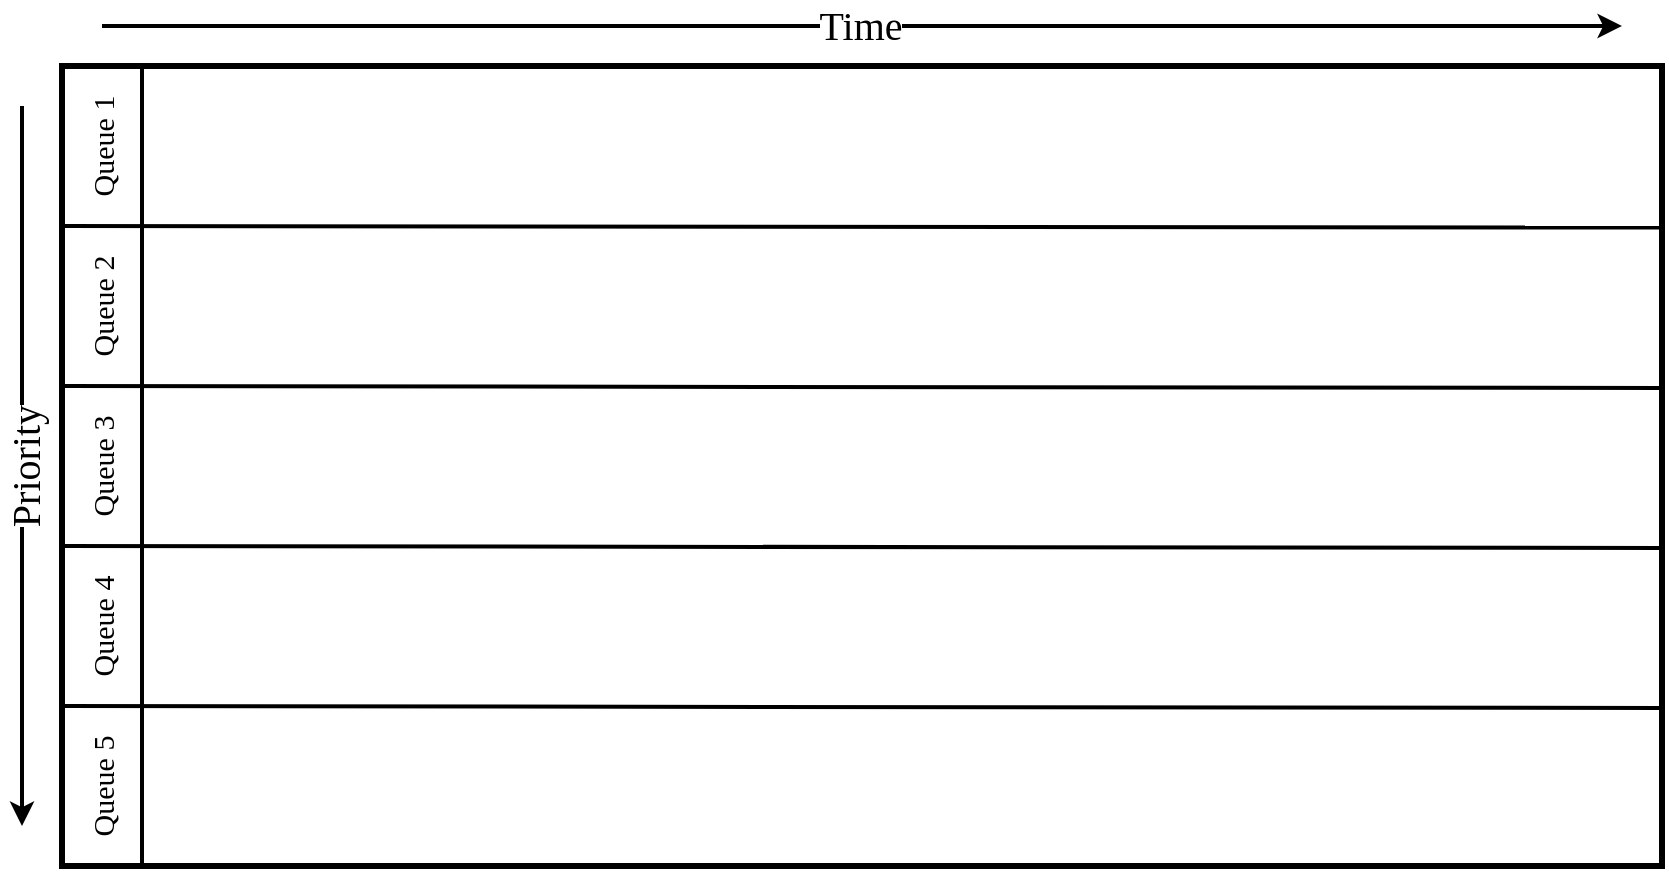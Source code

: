 <mxfile version="25.0.3">
  <diagram name="Page-1" id="cF0Ei5GIZtM5yR_saLvY">
    <mxGraphModel dx="1250" dy="853" grid="1" gridSize="10" guides="1" tooltips="1" connect="1" arrows="1" fold="1" page="1" pageScale="1" pageWidth="850" pageHeight="1100" math="0" shadow="0">
      <root>
        <mxCell id="0" />
        <mxCell id="1" parent="0" />
        <mxCell id="-HOPGf1j6_DcTNOlF0FS-5" value="" style="rounded=0;whiteSpace=wrap;html=1;fillColor=none;strokeWidth=3;" vertex="1" parent="1">
          <mxGeometry x="40" y="40" width="800" height="400" as="geometry" />
        </mxCell>
        <mxCell id="-HOPGf1j6_DcTNOlF0FS-8" value="" style="endArrow=none;html=1;rounded=0;exitX=0;exitY=0.098;exitDx=0;exitDy=0;exitPerimeter=0;strokeWidth=2;" edge="1" parent="1">
          <mxGeometry width="50" height="50" relative="1" as="geometry">
            <mxPoint x="40" y="120.0" as="sourcePoint" />
            <mxPoint x="840" y="120.8" as="targetPoint" />
          </mxGeometry>
        </mxCell>
        <mxCell id="-HOPGf1j6_DcTNOlF0FS-9" value="" style="endArrow=none;html=1;rounded=0;exitX=0;exitY=0.098;exitDx=0;exitDy=0;exitPerimeter=0;strokeWidth=2;" edge="1" parent="1">
          <mxGeometry width="50" height="50" relative="1" as="geometry">
            <mxPoint x="40" y="200" as="sourcePoint" />
            <mxPoint x="840" y="201" as="targetPoint" />
          </mxGeometry>
        </mxCell>
        <mxCell id="-HOPGf1j6_DcTNOlF0FS-10" value="" style="endArrow=none;html=1;rounded=0;exitX=0;exitY=0.098;exitDx=0;exitDy=0;exitPerimeter=0;strokeWidth=2;" edge="1" parent="1">
          <mxGeometry width="50" height="50" relative="1" as="geometry">
            <mxPoint x="40" y="280" as="sourcePoint" />
            <mxPoint x="840" y="281" as="targetPoint" />
          </mxGeometry>
        </mxCell>
        <mxCell id="-HOPGf1j6_DcTNOlF0FS-11" value="" style="endArrow=none;html=1;rounded=0;exitX=0;exitY=0.098;exitDx=0;exitDy=0;exitPerimeter=0;strokeWidth=2;" edge="1" parent="1">
          <mxGeometry width="50" height="50" relative="1" as="geometry">
            <mxPoint x="40" y="360" as="sourcePoint" />
            <mxPoint x="840" y="361" as="targetPoint" />
          </mxGeometry>
        </mxCell>
        <mxCell id="-HOPGf1j6_DcTNOlF0FS-12" value="" style="endArrow=none;html=1;rounded=0;strokeWidth=2;" edge="1" parent="1">
          <mxGeometry width="50" height="50" relative="1" as="geometry">
            <mxPoint x="80" y="440" as="sourcePoint" />
            <mxPoint x="80" y="40" as="targetPoint" />
          </mxGeometry>
        </mxCell>
        <mxCell id="-HOPGf1j6_DcTNOlF0FS-13" value="&lt;p&gt;&lt;font style=&quot;font-size: 15px;&quot; face=&quot;EB Garamond&quot;&gt;Queue 1&lt;/font&gt;&lt;/p&gt;" style="text;html=1;align=center;verticalAlign=middle;whiteSpace=wrap;rounded=0;rotation=-90;" vertex="1" parent="1">
          <mxGeometry x="25" y="65" width="70" height="30" as="geometry" />
        </mxCell>
        <mxCell id="-HOPGf1j6_DcTNOlF0FS-14" value="&lt;p&gt;&lt;font style=&quot;font-size: 15px;&quot; face=&quot;EB Garamond&quot;&gt;Queue 2&lt;br&gt;&lt;/font&gt;&lt;/p&gt;" style="text;html=1;align=center;verticalAlign=middle;whiteSpace=wrap;rounded=0;rotation=-90;" vertex="1" parent="1">
          <mxGeometry x="25" y="145" width="70" height="30" as="geometry" />
        </mxCell>
        <mxCell id="-HOPGf1j6_DcTNOlF0FS-15" value="&lt;p&gt;&lt;font style=&quot;font-size: 15px;&quot; face=&quot;EB Garamond&quot;&gt;Queue 3&lt;br&gt;&lt;/font&gt;&lt;/p&gt;" style="text;html=1;align=center;verticalAlign=middle;whiteSpace=wrap;rounded=0;rotation=-90;" vertex="1" parent="1">
          <mxGeometry x="25" y="225" width="70" height="30" as="geometry" />
        </mxCell>
        <mxCell id="-HOPGf1j6_DcTNOlF0FS-16" value="&lt;p&gt;&lt;font style=&quot;font-size: 15px;&quot; face=&quot;EB Garamond&quot;&gt;Queue 4&lt;br&gt;&lt;/font&gt;&lt;/p&gt;" style="text;html=1;align=center;verticalAlign=middle;whiteSpace=wrap;rounded=0;rotation=-90;" vertex="1" parent="1">
          <mxGeometry x="25" y="305" width="70" height="30" as="geometry" />
        </mxCell>
        <mxCell id="-HOPGf1j6_DcTNOlF0FS-17" value="&lt;p&gt;&lt;font style=&quot;font-size: 15px;&quot; face=&quot;EB Garamond&quot;&gt;Queue 5&lt;br&gt;&lt;/font&gt;&lt;/p&gt;" style="text;html=1;align=center;verticalAlign=middle;whiteSpace=wrap;rounded=0;rotation=-90;" vertex="1" parent="1">
          <mxGeometry x="25" y="385" width="70" height="30" as="geometry" />
        </mxCell>
        <mxCell id="-HOPGf1j6_DcTNOlF0FS-18" value="" style="endArrow=classic;html=1;rounded=0;strokeWidth=2;fontFamily=EB Garamond;" edge="1" parent="1">
          <mxGeometry width="50" height="50" relative="1" as="geometry">
            <mxPoint x="60" y="20" as="sourcePoint" />
            <mxPoint x="820" y="20" as="targetPoint" />
          </mxGeometry>
        </mxCell>
        <mxCell id="-HOPGf1j6_DcTNOlF0FS-24" value="&lt;font style=&quot;font-size: 20px;&quot; face=&quot;EB Garamond&quot;&gt;Time&lt;/font&gt;" style="edgeLabel;html=1;align=center;verticalAlign=middle;resizable=0;points=[];" vertex="1" connectable="0" parent="-HOPGf1j6_DcTNOlF0FS-18">
          <mxGeometry x="-0.002" y="1" relative="1" as="geometry">
            <mxPoint as="offset" />
          </mxGeometry>
        </mxCell>
        <mxCell id="-HOPGf1j6_DcTNOlF0FS-25" value="" style="endArrow=classic;html=1;rounded=0;strokeWidth=2;" edge="1" parent="1">
          <mxGeometry width="50" height="50" relative="1" as="geometry">
            <mxPoint x="20" y="60" as="sourcePoint" />
            <mxPoint x="20" y="420" as="targetPoint" />
          </mxGeometry>
        </mxCell>
        <mxCell id="-HOPGf1j6_DcTNOlF0FS-26" value="&lt;font style=&quot;font-size: 20px;&quot; face=&quot;EB Garamond&quot;&gt;Priority&lt;/font&gt;" style="edgeLabel;html=1;align=center;verticalAlign=middle;resizable=0;points=[];rotation=-90;" vertex="1" connectable="0" parent="-HOPGf1j6_DcTNOlF0FS-25">
          <mxGeometry x="0.003" y="1" relative="1" as="geometry">
            <mxPoint as="offset" />
          </mxGeometry>
        </mxCell>
      </root>
    </mxGraphModel>
  </diagram>
</mxfile>
